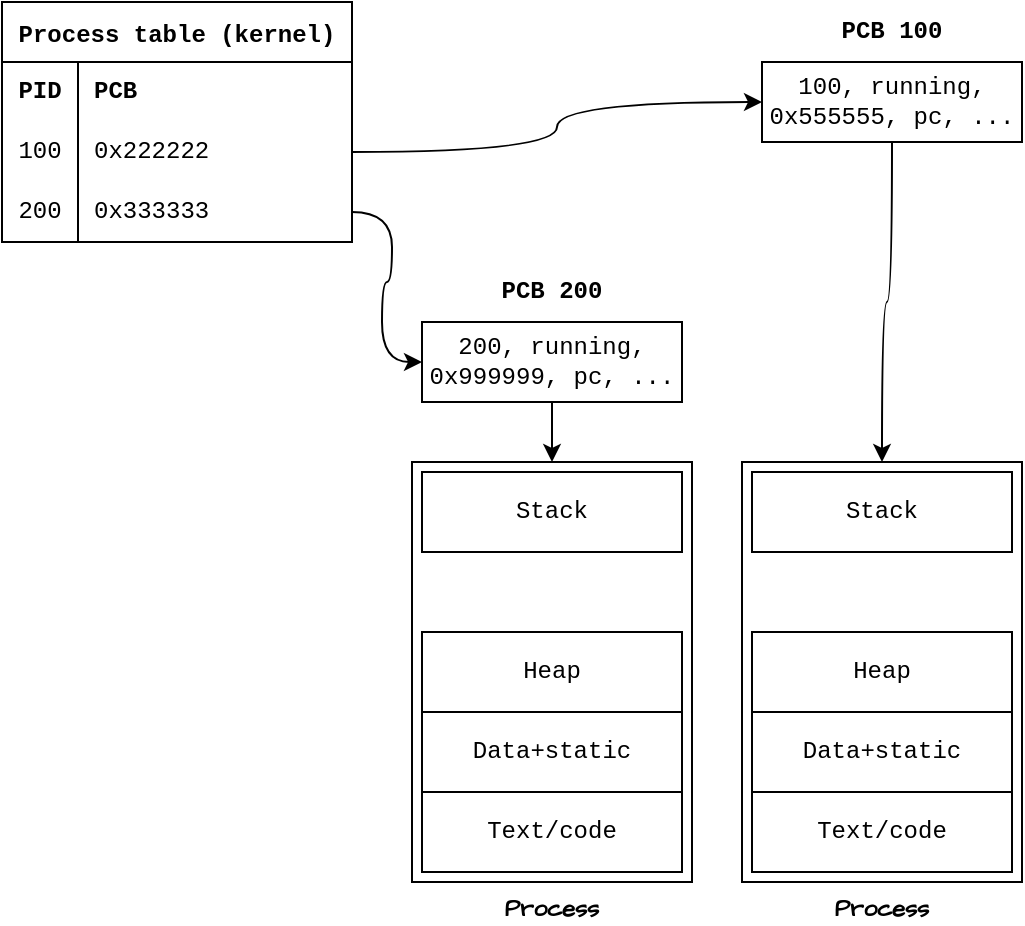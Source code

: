 <mxfile version="24.7.5" pages="2">
  <diagram id="3Lpt06v2BiqmP9WkN9lI" name="kernel-process-table">
    <mxGraphModel dx="759" dy="793" grid="1" gridSize="10" guides="1" tooltips="1" connect="1" arrows="1" fold="1" page="1" pageScale="1" pageWidth="1100" pageHeight="850" math="0" shadow="0">
      <root>
        <mxCell id="0" />
        <mxCell id="1" parent="0" />
        <mxCell id="0aFsMPT3szp7i-THraJT-15" value="" style="group" vertex="1" connectable="0" parent="1">
          <mxGeometry x="335" y="270" width="140" height="210" as="geometry" />
        </mxCell>
        <mxCell id="0aFsMPT3szp7i-THraJT-7" value="Process" style="rounded=0;whiteSpace=wrap;html=1;verticalAlign=top;labelPosition=center;verticalLabelPosition=bottom;align=center;fontFamily=Architects Daughter;fontSource=https%3A%2F%2Ffonts.googleapis.com%2Fcss%3Ffamily%3DArchitects%2BDaughter;container=0;fontStyle=1" vertex="1" parent="0aFsMPT3szp7i-THraJT-15">
          <mxGeometry width="140" height="210" as="geometry" />
        </mxCell>
        <mxCell id="0aFsMPT3szp7i-THraJT-3" value="Stack" style="rounded=0;whiteSpace=wrap;html=1;fontFamily=Courier New;container=0;" vertex="1" parent="0aFsMPT3szp7i-THraJT-15">
          <mxGeometry x="5" y="5" width="130" height="40" as="geometry" />
        </mxCell>
        <mxCell id="0aFsMPT3szp7i-THraJT-4" value="Heap" style="rounded=0;whiteSpace=wrap;html=1;fontFamily=Courier New;container=0;" vertex="1" parent="0aFsMPT3szp7i-THraJT-15">
          <mxGeometry x="5" y="85" width="130" height="40" as="geometry" />
        </mxCell>
        <mxCell id="0aFsMPT3szp7i-THraJT-5" value="Data+static" style="rounded=0;whiteSpace=wrap;html=1;fontFamily=Courier New;container=0;" vertex="1" parent="0aFsMPT3szp7i-THraJT-15">
          <mxGeometry x="5" y="125" width="130" height="40" as="geometry" />
        </mxCell>
        <mxCell id="0aFsMPT3szp7i-THraJT-6" value="Text/code" style="rounded=0;whiteSpace=wrap;html=1;fontFamily=Courier New;container=0;" vertex="1" parent="0aFsMPT3szp7i-THraJT-15">
          <mxGeometry x="5" y="165" width="130" height="40" as="geometry" />
        </mxCell>
        <mxCell id="0aFsMPT3szp7i-THraJT-16" value="" style="group" vertex="1" connectable="0" parent="1">
          <mxGeometry x="500" y="270" width="140" height="210" as="geometry" />
        </mxCell>
        <mxCell id="0aFsMPT3szp7i-THraJT-10" value="Process" style="rounded=0;whiteSpace=wrap;html=1;verticalAlign=top;labelPosition=center;verticalLabelPosition=bottom;align=center;fontFamily=Architects Daughter;fontSource=https%3A%2F%2Ffonts.googleapis.com%2Fcss%3Ffamily%3DArchitects%2BDaughter;container=0;fontStyle=1" vertex="1" parent="0aFsMPT3szp7i-THraJT-16">
          <mxGeometry width="140" height="210" as="geometry" />
        </mxCell>
        <mxCell id="0aFsMPT3szp7i-THraJT-11" value="Stack" style="rounded=0;whiteSpace=wrap;html=1;fontFamily=Courier New;container=0;" vertex="1" parent="0aFsMPT3szp7i-THraJT-16">
          <mxGeometry x="5" y="5" width="130" height="40" as="geometry" />
        </mxCell>
        <mxCell id="0aFsMPT3szp7i-THraJT-12" value="Heap" style="rounded=0;whiteSpace=wrap;html=1;fontFamily=Courier New;container=0;" vertex="1" parent="0aFsMPT3szp7i-THraJT-16">
          <mxGeometry x="5" y="85" width="130" height="40" as="geometry" />
        </mxCell>
        <mxCell id="0aFsMPT3szp7i-THraJT-13" value="Data+static" style="rounded=0;whiteSpace=wrap;html=1;fontFamily=Courier New;container=0;" vertex="1" parent="0aFsMPT3szp7i-THraJT-16">
          <mxGeometry x="5" y="125" width="130" height="40" as="geometry" />
        </mxCell>
        <mxCell id="0aFsMPT3szp7i-THraJT-14" value="Text/code" style="rounded=0;whiteSpace=wrap;html=1;fontFamily=Courier New;container=0;" vertex="1" parent="0aFsMPT3szp7i-THraJT-16">
          <mxGeometry x="5" y="165" width="130" height="40" as="geometry" />
        </mxCell>
        <mxCell id="0aFsMPT3szp7i-THraJT-17" value="Process table (kernel)" style="shape=table;startSize=30;container=1;collapsible=0;childLayout=tableLayout;fixedRows=1;rowLines=0;fontStyle=1;fontSize=12;fontFamily=Courier New;" vertex="1" parent="1">
          <mxGeometry x="130" y="40" width="175" height="120" as="geometry" />
        </mxCell>
        <mxCell id="0aFsMPT3szp7i-THraJT-18" value="" style="shape=tableRow;horizontal=0;startSize=0;swimlaneHead=0;swimlaneBody=0;top=0;left=0;bottom=0;right=0;collapsible=0;dropTarget=0;fillColor=none;points=[[0,0.5],[1,0.5]];portConstraint=eastwest;strokeColor=inherit;fontSize=12;fontFamily=Courier New;" vertex="1" parent="0aFsMPT3szp7i-THraJT-17">
          <mxGeometry y="30" width="175" height="30" as="geometry" />
        </mxCell>
        <mxCell id="0aFsMPT3szp7i-THraJT-19" value="PID" style="shape=partialRectangle;html=1;whiteSpace=wrap;connectable=0;fillColor=none;top=0;left=0;bottom=0;right=0;overflow=hidden;pointerEvents=1;strokeColor=inherit;fontSize=12;fontStyle=1;fontFamily=Courier New;" vertex="1" parent="0aFsMPT3szp7i-THraJT-18">
          <mxGeometry width="38" height="30" as="geometry">
            <mxRectangle width="38" height="30" as="alternateBounds" />
          </mxGeometry>
        </mxCell>
        <mxCell id="0aFsMPT3szp7i-THraJT-20" value="PCB" style="shape=partialRectangle;html=1;whiteSpace=wrap;connectable=0;fillColor=none;top=0;left=0;bottom=0;right=0;align=left;spacingLeft=6;overflow=hidden;strokeColor=inherit;fontSize=12;fontStyle=1;fontFamily=Courier New;" vertex="1" parent="0aFsMPT3szp7i-THraJT-18">
          <mxGeometry x="38" width="137" height="30" as="geometry">
            <mxRectangle width="137" height="30" as="alternateBounds" />
          </mxGeometry>
        </mxCell>
        <mxCell id="0aFsMPT3szp7i-THraJT-21" value="" style="shape=tableRow;horizontal=0;startSize=0;swimlaneHead=0;swimlaneBody=0;top=0;left=0;bottom=0;right=0;collapsible=0;dropTarget=0;fillColor=none;points=[[0,0.5],[1,0.5]];portConstraint=eastwest;strokeColor=inherit;fontSize=12;fontFamily=Courier New;" vertex="1" parent="0aFsMPT3szp7i-THraJT-17">
          <mxGeometry y="60" width="175" height="30" as="geometry" />
        </mxCell>
        <mxCell id="0aFsMPT3szp7i-THraJT-22" value="100" style="shape=partialRectangle;html=1;whiteSpace=wrap;connectable=0;fillColor=none;top=0;left=0;bottom=0;right=0;overflow=hidden;strokeColor=inherit;fontSize=12;fontFamily=Courier New;" vertex="1" parent="0aFsMPT3szp7i-THraJT-21">
          <mxGeometry width="38" height="30" as="geometry">
            <mxRectangle width="38" height="30" as="alternateBounds" />
          </mxGeometry>
        </mxCell>
        <mxCell id="0aFsMPT3szp7i-THraJT-23" value="0x222222" style="shape=partialRectangle;html=1;whiteSpace=wrap;connectable=0;fillColor=none;top=0;left=0;bottom=0;right=0;align=left;spacingLeft=6;overflow=hidden;strokeColor=inherit;fontSize=12;fontFamily=Courier New;" vertex="1" parent="0aFsMPT3szp7i-THraJT-21">
          <mxGeometry x="38" width="137" height="30" as="geometry">
            <mxRectangle width="137" height="30" as="alternateBounds" />
          </mxGeometry>
        </mxCell>
        <mxCell id="0aFsMPT3szp7i-THraJT-24" value="" style="shape=tableRow;horizontal=0;startSize=0;swimlaneHead=0;swimlaneBody=0;top=0;left=0;bottom=0;right=0;collapsible=0;dropTarget=0;fillColor=none;points=[[0,0.5],[1,0.5]];portConstraint=eastwest;strokeColor=inherit;fontSize=12;fontFamily=Courier New;" vertex="1" parent="0aFsMPT3szp7i-THraJT-17">
          <mxGeometry y="90" width="175" height="30" as="geometry" />
        </mxCell>
        <mxCell id="0aFsMPT3szp7i-THraJT-25" value="200" style="shape=partialRectangle;html=1;whiteSpace=wrap;connectable=0;fillColor=none;top=0;left=0;bottom=0;right=0;overflow=hidden;strokeColor=inherit;fontSize=12;fontFamily=Courier New;" vertex="1" parent="0aFsMPT3szp7i-THraJT-24">
          <mxGeometry width="38" height="30" as="geometry">
            <mxRectangle width="38" height="30" as="alternateBounds" />
          </mxGeometry>
        </mxCell>
        <mxCell id="0aFsMPT3szp7i-THraJT-26" value="0x333333" style="shape=partialRectangle;html=1;whiteSpace=wrap;connectable=0;fillColor=none;top=0;left=0;bottom=0;right=0;align=left;spacingLeft=6;overflow=hidden;strokeColor=inherit;fontSize=12;fontFamily=Courier New;" vertex="1" parent="0aFsMPT3szp7i-THraJT-24">
          <mxGeometry x="38" width="137" height="30" as="geometry">
            <mxRectangle width="137" height="30" as="alternateBounds" />
          </mxGeometry>
        </mxCell>
        <mxCell id="0aFsMPT3szp7i-THraJT-44" style="edgeStyle=orthogonalEdgeStyle;rounded=0;orthogonalLoop=1;jettySize=auto;html=1;entryX=0.5;entryY=0;entryDx=0;entryDy=0;curved=1;" edge="1" parent="1" source="0aFsMPT3szp7i-THraJT-39" target="0aFsMPT3szp7i-THraJT-7">
          <mxGeometry relative="1" as="geometry" />
        </mxCell>
        <mxCell id="0aFsMPT3szp7i-THraJT-42" style="edgeStyle=orthogonalEdgeStyle;rounded=0;orthogonalLoop=1;jettySize=auto;html=1;exitX=1;exitY=0.5;exitDx=0;exitDy=0;entryX=0;entryY=0.5;entryDx=0;entryDy=0;curved=1;" edge="1" parent="1" source="0aFsMPT3szp7i-THraJT-21" target="0aFsMPT3szp7i-THraJT-37">
          <mxGeometry relative="1" as="geometry" />
        </mxCell>
        <mxCell id="0aFsMPT3szp7i-THraJT-43" style="edgeStyle=orthogonalEdgeStyle;rounded=0;orthogonalLoop=1;jettySize=auto;html=1;exitX=1;exitY=0.5;exitDx=0;exitDy=0;entryX=0;entryY=0.5;entryDx=0;entryDy=0;curved=1;" edge="1" parent="1" source="0aFsMPT3szp7i-THraJT-24" target="0aFsMPT3szp7i-THraJT-39">
          <mxGeometry relative="1" as="geometry" />
        </mxCell>
        <mxCell id="0aFsMPT3szp7i-THraJT-46" value="" style="group" vertex="1" connectable="0" parent="1">
          <mxGeometry x="510" y="40" width="130" height="70" as="geometry" />
        </mxCell>
        <mxCell id="0aFsMPT3szp7i-THraJT-37" value="100, running,&lt;div&gt;0x555555, pc, ...&lt;/div&gt;" style="rounded=0;whiteSpace=wrap;html=1;fontFamily=Courier New;container=0;" vertex="1" parent="0aFsMPT3szp7i-THraJT-46">
          <mxGeometry y="30" width="130" height="40" as="geometry" />
        </mxCell>
        <mxCell id="0aFsMPT3szp7i-THraJT-38" value="PCB 100" style="text;html=1;align=center;verticalAlign=middle;whiteSpace=wrap;rounded=0;fontFamily=Courier New;fontStyle=1" vertex="1" parent="0aFsMPT3szp7i-THraJT-46">
          <mxGeometry width="130" height="30" as="geometry" />
        </mxCell>
        <mxCell id="0aFsMPT3szp7i-THraJT-47" value="" style="group" vertex="1" connectable="0" parent="1">
          <mxGeometry x="340" y="170" width="130" height="70" as="geometry" />
        </mxCell>
        <mxCell id="0aFsMPT3szp7i-THraJT-39" value="200, running,&lt;div&gt;0x999999, pc, ...&lt;/div&gt;" style="rounded=0;whiteSpace=wrap;html=1;fontFamily=Courier New;container=0;" vertex="1" parent="0aFsMPT3szp7i-THraJT-47">
          <mxGeometry y="30" width="130" height="40" as="geometry" />
        </mxCell>
        <mxCell id="0aFsMPT3szp7i-THraJT-40" value="PCB 200" style="text;html=1;align=center;verticalAlign=middle;whiteSpace=wrap;rounded=0;fontFamily=Courier New;fontStyle=1" vertex="1" parent="0aFsMPT3szp7i-THraJT-47">
          <mxGeometry width="130" height="30" as="geometry" />
        </mxCell>
        <mxCell id="0aFsMPT3szp7i-THraJT-48" style="edgeStyle=orthogonalEdgeStyle;rounded=0;orthogonalLoop=1;jettySize=auto;html=1;entryX=0.5;entryY=0;entryDx=0;entryDy=0;curved=1;" edge="1" parent="1" source="0aFsMPT3szp7i-THraJT-37" target="0aFsMPT3szp7i-THraJT-10">
          <mxGeometry relative="1" as="geometry" />
        </mxCell>
      </root>
    </mxGraphModel>
  </diagram>
  <diagram id="-2ZY5WRBiykgCSHafek6" name="Page-3">
    <mxGraphModel dx="999" dy="793" grid="1" gridSize="10" guides="1" tooltips="1" connect="1" arrows="1" fold="1" page="1" pageScale="1" pageWidth="1100" pageHeight="850" math="0" shadow="0">
      <root>
        <mxCell id="0" />
        <mxCell id="1" parent="0" />
      </root>
    </mxGraphModel>
  </diagram>
</mxfile>
